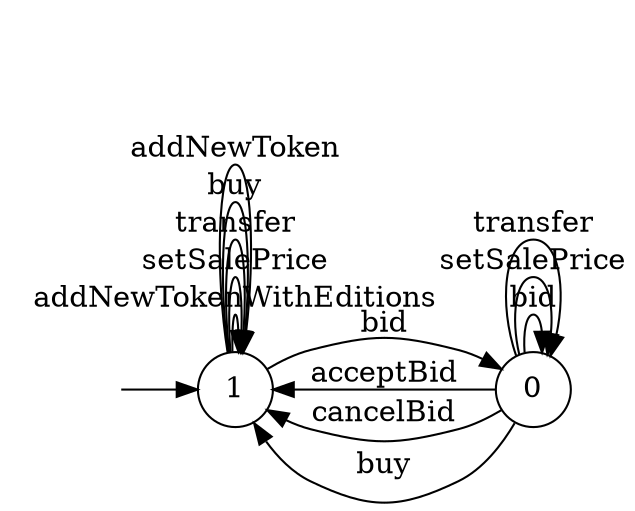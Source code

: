 digraph "Dapp-Automata-data/result/model/0x41a322b28d0ff354040e2cbc676f0320d8c8850d/SupeRare/FSM-17.gv.dfa" {
	graph [rankdir=LR]
	"" [label="" shape=plaintext]
	1 [label=1 shape=circle]
	0 [label=0 shape=circle]
	"" -> 1 [label=""]
	0 -> 1 [label=acceptBid]
	0 -> 1 [label=cancelBid]
	0 -> 0 [label=bid]
	0 -> 0 [label=setSalePrice]
	0 -> 0 [label=transfer]
	0 -> 1 [label=buy]
	1 -> 0 [label=bid]
	1 -> 1 [label=addNewTokenWithEditions]
	1 -> 1 [label=setSalePrice]
	1 -> 1 [label=transfer]
	1 -> 1 [label=buy]
	1 -> 1 [label=addNewToken]
}
